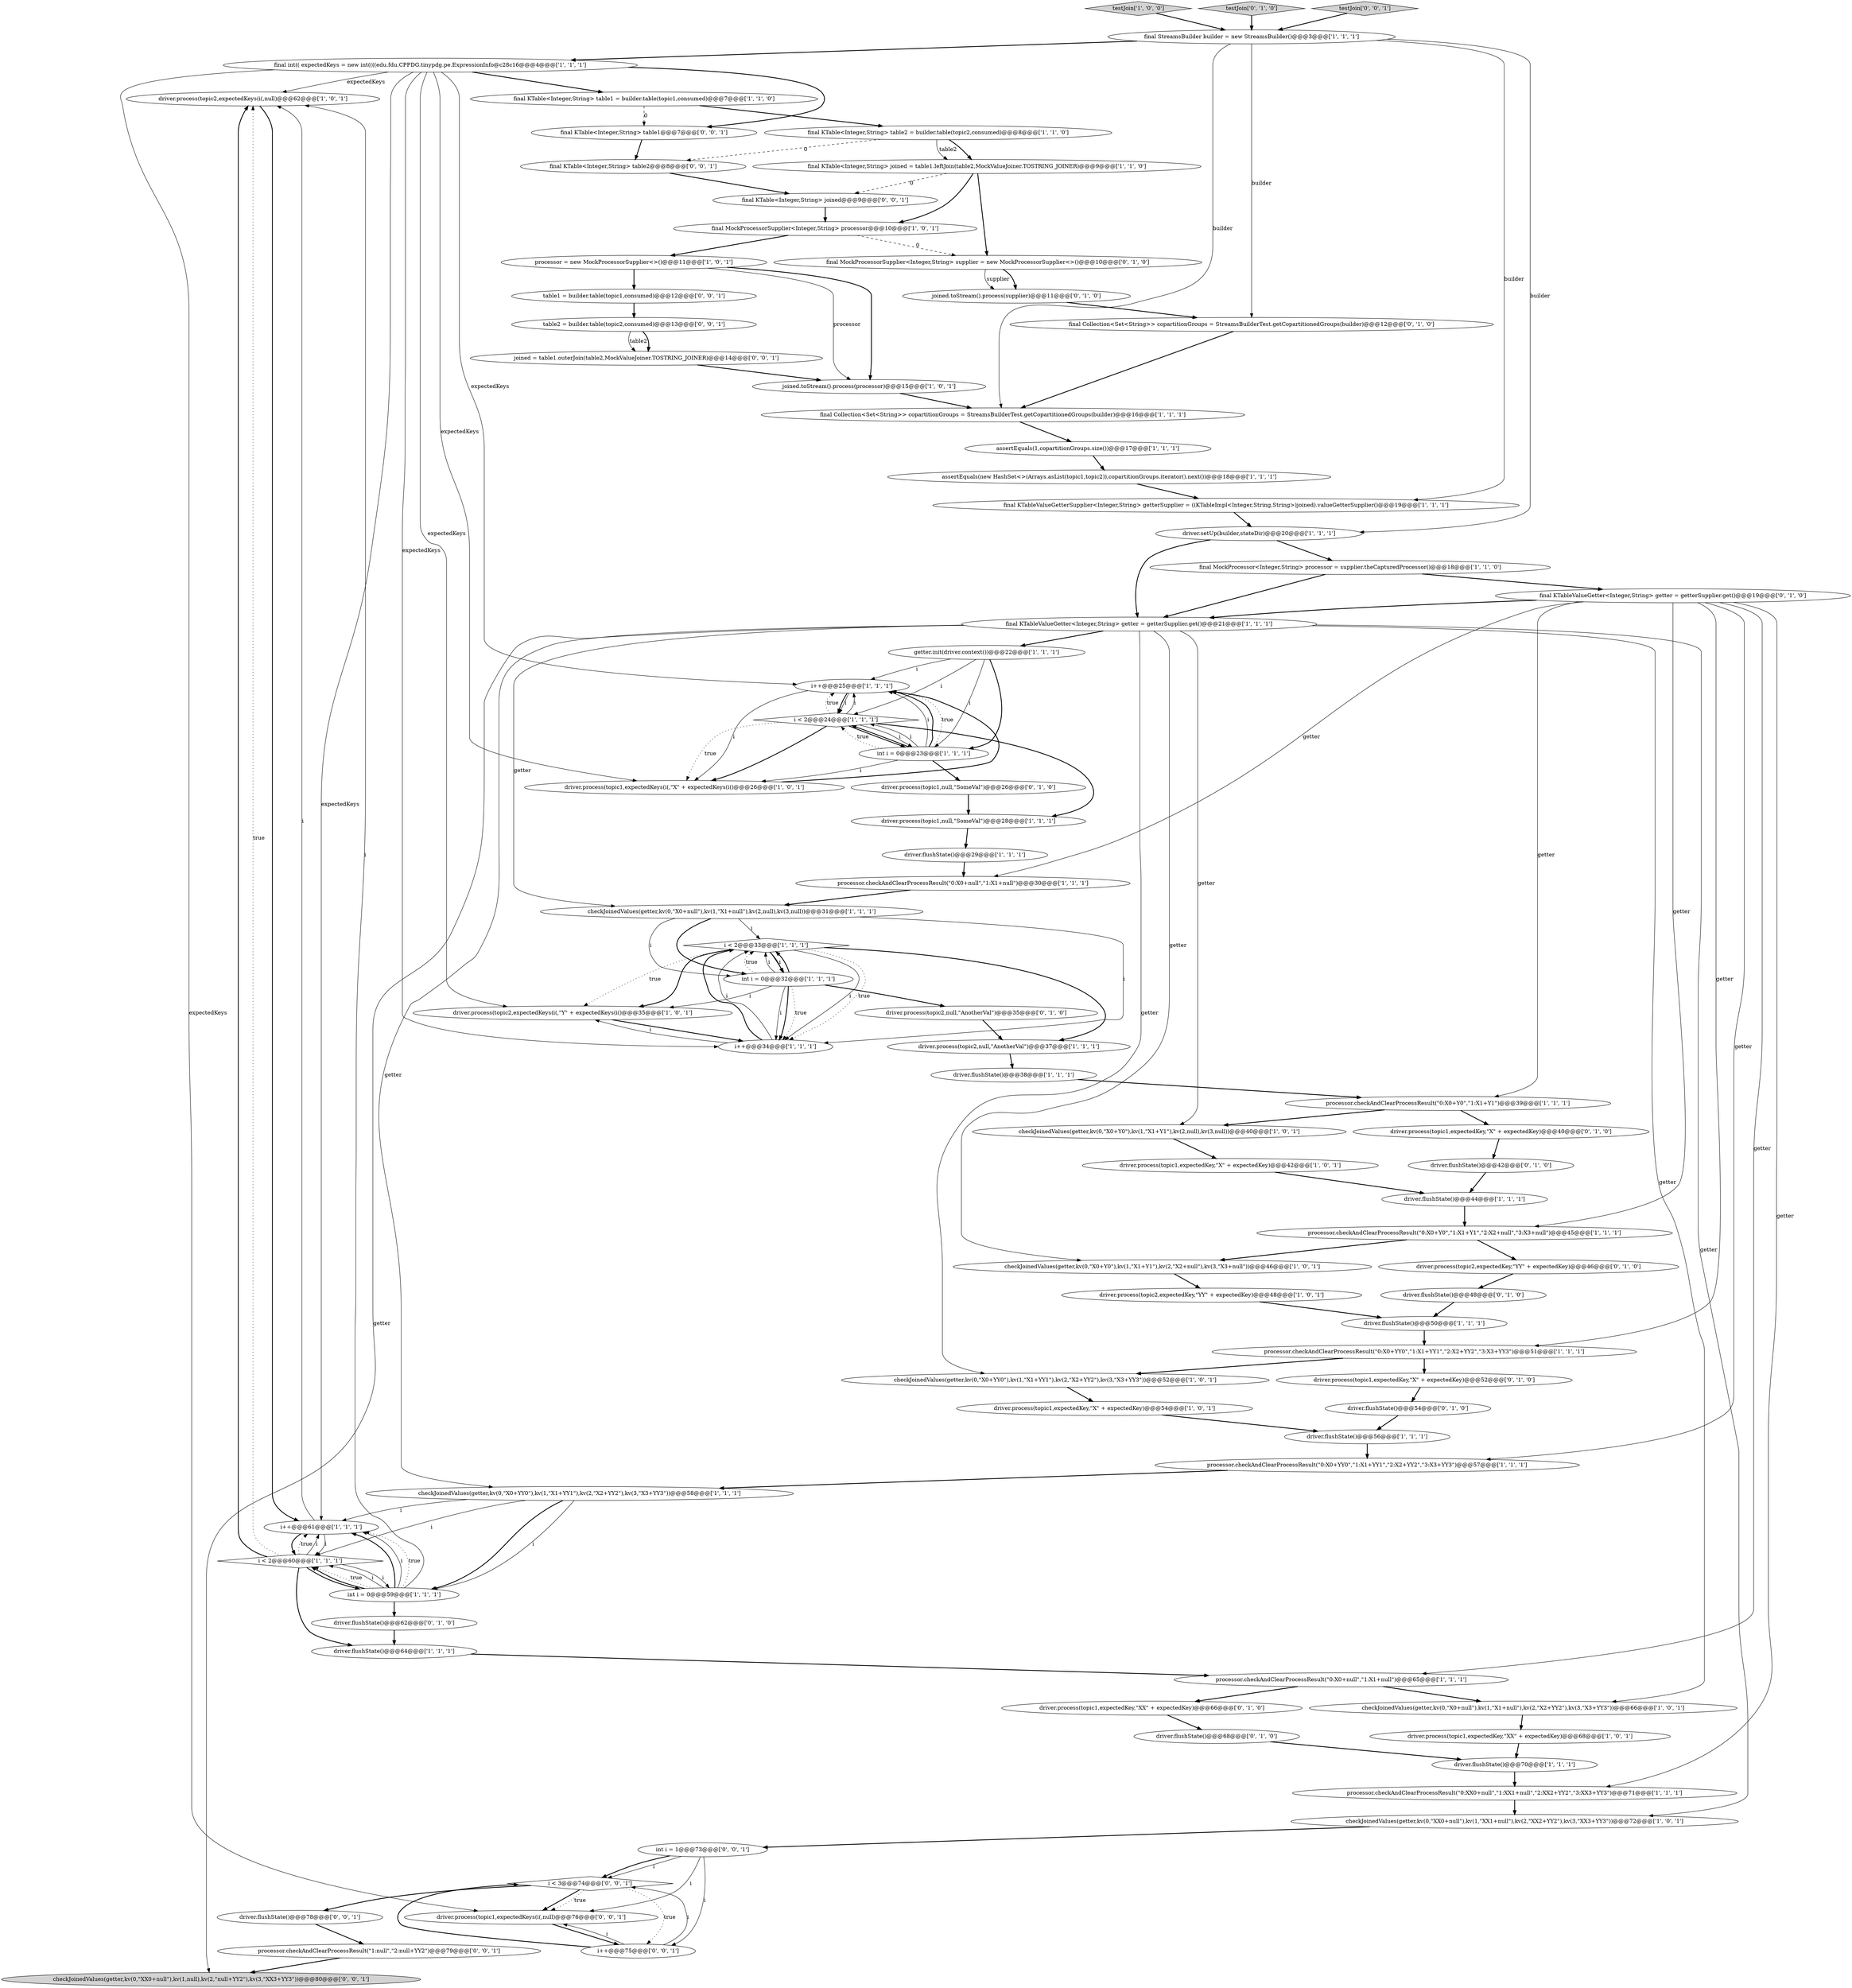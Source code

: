 digraph {
16 [style = filled, label = "driver.process(topic2,expectedKeys(i(,null)@@@62@@@['1', '0', '1']", fillcolor = white, shape = ellipse image = "AAA0AAABBB1BBB"];
23 [style = filled, label = "driver.flushState()@@@38@@@['1', '1', '1']", fillcolor = white, shape = ellipse image = "AAA0AAABBB1BBB"];
5 [style = filled, label = "checkJoinedValues(getter,kv(0,\"X0+YY0\"),kv(1,\"X1+YY1\"),kv(2,\"X2+YY2\"),kv(3,\"X3+YY3\"))@@@52@@@['1', '0', '1']", fillcolor = white, shape = ellipse image = "AAA0AAABBB1BBB"];
12 [style = filled, label = "i < 2@@@33@@@['1', '1', '1']", fillcolor = white, shape = diamond image = "AAA0AAABBB1BBB"];
35 [style = filled, label = "checkJoinedValues(getter,kv(0,\"X0+YY0\"),kv(1,\"X1+YY1\"),kv(2,\"X2+YY2\"),kv(3,\"X3+YY3\"))@@@58@@@['1', '1', '1']", fillcolor = white, shape = ellipse image = "AAA0AAABBB1BBB"];
6 [style = filled, label = "driver.setUp(builder,stateDir)@@@20@@@['1', '1', '1']", fillcolor = white, shape = ellipse image = "AAA0AAABBB1BBB"];
55 [style = filled, label = "int i = 0@@@32@@@['1', '1', '1']", fillcolor = white, shape = ellipse image = "AAA0AAABBB1BBB"];
42 [style = filled, label = "testJoin['1', '0', '0']", fillcolor = lightgray, shape = diamond image = "AAA0AAABBB1BBB"];
63 [style = filled, label = "driver.process(topic1,null,\"SomeVal\")@@@26@@@['0', '1', '0']", fillcolor = white, shape = ellipse image = "AAA0AAABBB2BBB"];
49 [style = filled, label = "processor.checkAndClearProcessResult(\"0:X0+YY0\",\"1:X1+YY1\",\"2:X2+YY2\",\"3:X3+YY3\")@@@51@@@['1', '1', '1']", fillcolor = white, shape = ellipse image = "AAA0AAABBB1BBB"];
48 [style = filled, label = "driver.flushState()@@@29@@@['1', '1', '1']", fillcolor = white, shape = ellipse image = "AAA0AAABBB1BBB"];
71 [style = filled, label = "driver.flushState()@@@62@@@['0', '1', '0']", fillcolor = white, shape = ellipse image = "AAA0AAABBB2BBB"];
43 [style = filled, label = "driver.process(topic1,null,\"SomeVal\")@@@28@@@['1', '1', '1']", fillcolor = white, shape = ellipse image = "AAA0AAABBB1BBB"];
58 [style = filled, label = "testJoin['0', '1', '0']", fillcolor = lightgray, shape = diamond image = "AAA0AAABBB2BBB"];
19 [style = filled, label = "checkJoinedValues(getter,kv(0,\"X0+null\"),kv(1,\"X1+null\"),kv(2,null),kv(3,null))@@@31@@@['1', '1', '1']", fillcolor = white, shape = ellipse image = "AAA0AAABBB1BBB"];
20 [style = filled, label = "driver.process(topic2,expectedKeys(i(,\"Y\" + expectedKeys(i()@@@35@@@['1', '0', '1']", fillcolor = white, shape = ellipse image = "AAA0AAABBB1BBB"];
76 [style = filled, label = "final KTable<Integer,String> joined@@@9@@@['0', '0', '1']", fillcolor = white, shape = ellipse image = "AAA0AAABBB3BBB"];
53 [style = filled, label = "i++@@@25@@@['1', '1', '1']", fillcolor = white, shape = ellipse image = "AAA0AAABBB1BBB"];
17 [style = filled, label = "driver.flushState()@@@56@@@['1', '1', '1']", fillcolor = white, shape = ellipse image = "AAA0AAABBB1BBB"];
36 [style = filled, label = "i++@@@61@@@['1', '1', '1']", fillcolor = white, shape = ellipse image = "AAA0AAABBB1BBB"];
1 [style = filled, label = "final Collection<Set<String>> copartitionGroups = StreamsBuilderTest.getCopartitionedGroups(builder)@@@16@@@['1', '1', '1']", fillcolor = white, shape = ellipse image = "AAA0AAABBB1BBB"];
37 [style = filled, label = "final MockProcessorSupplier<Integer,String> processor@@@10@@@['1', '0', '1']", fillcolor = white, shape = ellipse image = "AAA0AAABBB1BBB"];
59 [style = filled, label = "driver.flushState()@@@68@@@['0', '1', '0']", fillcolor = white, shape = ellipse image = "AAA0AAABBB2BBB"];
78 [style = filled, label = "testJoin['0', '0', '1']", fillcolor = lightgray, shape = diamond image = "AAA0AAABBB3BBB"];
61 [style = filled, label = "joined.toStream().process(supplier)@@@11@@@['0', '1', '0']", fillcolor = white, shape = ellipse image = "AAA0AAABBB2BBB"];
68 [style = filled, label = "final KTableValueGetter<Integer,String> getter = getterSupplier.get()@@@19@@@['0', '1', '0']", fillcolor = white, shape = ellipse image = "AAA1AAABBB2BBB"];
45 [style = filled, label = "driver.flushState()@@@50@@@['1', '1', '1']", fillcolor = white, shape = ellipse image = "AAA0AAABBB1BBB"];
11 [style = filled, label = "i++@@@34@@@['1', '1', '1']", fillcolor = white, shape = ellipse image = "AAA0AAABBB1BBB"];
14 [style = filled, label = "checkJoinedValues(getter,kv(0,\"X0+null\"),kv(1,\"X1+null\"),kv(2,\"X2+YY2\"),kv(3,\"X3+YY3\"))@@@66@@@['1', '0', '1']", fillcolor = white, shape = ellipse image = "AAA0AAABBB1BBB"];
34 [style = filled, label = "final StreamsBuilder builder = new StreamsBuilder()@@@3@@@['1', '1', '1']", fillcolor = white, shape = ellipse image = "AAA0AAABBB1BBB"];
74 [style = filled, label = "checkJoinedValues(getter,kv(0,\"XX0+null\"),kv(1,null),kv(2,\"null+YY2\"),kv(3,\"XX3+YY3\"))@@@80@@@['0', '0', '1']", fillcolor = lightgray, shape = ellipse image = "AAA0AAABBB3BBB"];
50 [style = filled, label = "final KTable<Integer,String> joined = table1.leftJoin(table2,MockValueJoiner.TOSTRING_JOINER)@@@9@@@['1', '1', '0']", fillcolor = white, shape = ellipse image = "AAA0AAABBB1BBB"];
72 [style = filled, label = "driver.flushState()@@@78@@@['0', '0', '1']", fillcolor = white, shape = ellipse image = "AAA0AAABBB3BBB"];
15 [style = filled, label = "processor.checkAndClearProcessResult(\"0:X0+Y0\",\"1:X1+Y1\")@@@39@@@['1', '1', '1']", fillcolor = white, shape = ellipse image = "AAA0AAABBB1BBB"];
26 [style = filled, label = "int i = 0@@@59@@@['1', '1', '1']", fillcolor = white, shape = ellipse image = "AAA0AAABBB1BBB"];
44 [style = filled, label = "driver.process(topic1,expectedKey,\"X\" + expectedKey)@@@42@@@['1', '0', '1']", fillcolor = white, shape = ellipse image = "AAA0AAABBB1BBB"];
29 [style = filled, label = "checkJoinedValues(getter,kv(0,\"X0+Y0\"),kv(1,\"X1+Y1\"),kv(2,null),kv(3,null))@@@40@@@['1', '0', '1']", fillcolor = white, shape = ellipse image = "AAA0AAABBB1BBB"];
54 [style = filled, label = "processor.checkAndClearProcessResult(\"0:XX0+null\",\"1:XX1+null\",\"2:XX2+YY2\",\"3:XX3+YY3\")@@@71@@@['1', '1', '1']", fillcolor = white, shape = ellipse image = "AAA0AAABBB1BBB"];
39 [style = filled, label = "getter.init(driver.context())@@@22@@@['1', '1', '1']", fillcolor = white, shape = ellipse image = "AAA0AAABBB1BBB"];
79 [style = filled, label = "i < 3@@@74@@@['0', '0', '1']", fillcolor = white, shape = diamond image = "AAA0AAABBB3BBB"];
22 [style = filled, label = "checkJoinedValues(getter,kv(0,\"X0+Y0\"),kv(1,\"X1+Y1\"),kv(2,\"X2+null\"),kv(3,\"X3+null\"))@@@46@@@['1', '0', '1']", fillcolor = white, shape = ellipse image = "AAA0AAABBB1BBB"];
66 [style = filled, label = "driver.flushState()@@@54@@@['0', '1', '0']", fillcolor = white, shape = ellipse image = "AAA0AAABBB2BBB"];
57 [style = filled, label = "driver.flushState()@@@42@@@['0', '1', '0']", fillcolor = white, shape = ellipse image = "AAA0AAABBB2BBB"];
10 [style = filled, label = "processor.checkAndClearProcessResult(\"0:X0+null\",\"1:X1+null\")@@@30@@@['1', '1', '1']", fillcolor = white, shape = ellipse image = "AAA0AAABBB1BBB"];
67 [style = filled, label = "final MockProcessorSupplier<Integer,String> supplier = new MockProcessorSupplier<>()@@@10@@@['0', '1', '0']", fillcolor = white, shape = ellipse image = "AAA1AAABBB2BBB"];
41 [style = filled, label = "final KTableValueGetter<Integer,String> getter = getterSupplier.get()@@@21@@@['1', '1', '1']", fillcolor = white, shape = ellipse image = "AAA0AAABBB1BBB"];
56 [style = filled, label = "driver.flushState()@@@48@@@['0', '1', '0']", fillcolor = white, shape = ellipse image = "AAA0AAABBB2BBB"];
47 [style = filled, label = "driver.flushState()@@@64@@@['1', '1', '1']", fillcolor = white, shape = ellipse image = "AAA0AAABBB1BBB"];
73 [style = filled, label = "final KTable<Integer,String> table2@@@8@@@['0', '0', '1']", fillcolor = white, shape = ellipse image = "AAA0AAABBB3BBB"];
9 [style = filled, label = "final MockProcessor<Integer,String> processor = supplier.theCapturedProcessor()@@@18@@@['1', '1', '0']", fillcolor = white, shape = ellipse image = "AAA1AAABBB1BBB"];
18 [style = filled, label = "processor.checkAndClearProcessResult(\"0:X0+null\",\"1:X1+null\")@@@65@@@['1', '1', '1']", fillcolor = white, shape = ellipse image = "AAA0AAABBB1BBB"];
52 [style = filled, label = "final int(( expectedKeys = new int((((edu.fdu.CPPDG.tinypdg.pe.ExpressionInfo@c28c16@@@4@@@['1', '1', '1']", fillcolor = white, shape = ellipse image = "AAA0AAABBB1BBB"];
81 [style = filled, label = "driver.process(topic1,expectedKeys(i(,null)@@@76@@@['0', '0', '1']", fillcolor = white, shape = ellipse image = "AAA0AAABBB3BBB"];
3 [style = filled, label = "i < 2@@@24@@@['1', '1', '1']", fillcolor = white, shape = diamond image = "AAA0AAABBB1BBB"];
70 [style = filled, label = "final Collection<Set<String>> copartitionGroups = StreamsBuilderTest.getCopartitionedGroups(builder)@@@12@@@['0', '1', '0']", fillcolor = white, shape = ellipse image = "AAA0AAABBB2BBB"];
51 [style = filled, label = "processor = new MockProcessorSupplier<>()@@@11@@@['1', '0', '1']", fillcolor = white, shape = ellipse image = "AAA0AAABBB1BBB"];
27 [style = filled, label = "checkJoinedValues(getter,kv(0,\"XX0+null\"),kv(1,\"XX1+null\"),kv(2,\"XX2+YY2\"),kv(3,\"XX3+YY3\"))@@@72@@@['1', '0', '1']", fillcolor = white, shape = ellipse image = "AAA0AAABBB1BBB"];
24 [style = filled, label = "driver.process(topic2,null,\"AnotherVal\")@@@37@@@['1', '1', '1']", fillcolor = white, shape = ellipse image = "AAA0AAABBB1BBB"];
75 [style = filled, label = "int i = 1@@@73@@@['0', '0', '1']", fillcolor = white, shape = ellipse image = "AAA0AAABBB3BBB"];
30 [style = filled, label = "final KTableValueGetterSupplier<Integer,String> getterSupplier = ((KTableImpl<Integer,String,String>)joined).valueGetterSupplier()@@@19@@@['1', '1', '1']", fillcolor = white, shape = ellipse image = "AAA0AAABBB1BBB"];
25 [style = filled, label = "driver.process(topic2,expectedKey,\"YY\" + expectedKey)@@@48@@@['1', '0', '1']", fillcolor = white, shape = ellipse image = "AAA0AAABBB1BBB"];
28 [style = filled, label = "assertEquals(new HashSet<>(Arrays.asList(topic1,topic2)),copartitionGroups.iterator().next())@@@18@@@['1', '1', '1']", fillcolor = white, shape = ellipse image = "AAA0AAABBB1BBB"];
31 [style = filled, label = "int i = 0@@@23@@@['1', '1', '1']", fillcolor = white, shape = ellipse image = "AAA0AAABBB1BBB"];
64 [style = filled, label = "driver.process(topic2,null,\"AnotherVal\")@@@35@@@['0', '1', '0']", fillcolor = white, shape = ellipse image = "AAA0AAABBB2BBB"];
77 [style = filled, label = "final KTable<Integer,String> table1@@@7@@@['0', '0', '1']", fillcolor = white, shape = ellipse image = "AAA0AAABBB3BBB"];
32 [style = filled, label = "driver.process(topic1,expectedKey,\"X\" + expectedKey)@@@54@@@['1', '0', '1']", fillcolor = white, shape = ellipse image = "AAA0AAABBB1BBB"];
60 [style = filled, label = "driver.process(topic1,expectedKey,\"X\" + expectedKey)@@@40@@@['0', '1', '0']", fillcolor = white, shape = ellipse image = "AAA0AAABBB2BBB"];
80 [style = filled, label = "joined = table1.outerJoin(table2,MockValueJoiner.TOSTRING_JOINER)@@@14@@@['0', '0', '1']", fillcolor = white, shape = ellipse image = "AAA0AAABBB3BBB"];
33 [style = filled, label = "driver.process(topic1,expectedKey,\"XX\" + expectedKey)@@@68@@@['1', '0', '1']", fillcolor = white, shape = ellipse image = "AAA0AAABBB1BBB"];
62 [style = filled, label = "driver.process(topic1,expectedKey,\"X\" + expectedKey)@@@52@@@['0', '1', '0']", fillcolor = white, shape = ellipse image = "AAA0AAABBB2BBB"];
69 [style = filled, label = "driver.process(topic2,expectedKey,\"YY\" + expectedKey)@@@46@@@['0', '1', '0']", fillcolor = white, shape = ellipse image = "AAA0AAABBB2BBB"];
7 [style = filled, label = "processor.checkAndClearProcessResult(\"0:X0+Y0\",\"1:X1+Y1\",\"2:X2+null\",\"3:X3+null\")@@@45@@@['1', '1', '1']", fillcolor = white, shape = ellipse image = "AAA0AAABBB1BBB"];
83 [style = filled, label = "table2 = builder.table(topic2,consumed)@@@13@@@['0', '0', '1']", fillcolor = white, shape = ellipse image = "AAA0AAABBB3BBB"];
40 [style = filled, label = "final KTable<Integer,String> table2 = builder.table(topic2,consumed)@@@8@@@['1', '1', '0']", fillcolor = white, shape = ellipse image = "AAA0AAABBB1BBB"];
82 [style = filled, label = "i++@@@75@@@['0', '0', '1']", fillcolor = white, shape = ellipse image = "AAA0AAABBB3BBB"];
46 [style = filled, label = "joined.toStream().process(processor)@@@15@@@['1', '0', '1']", fillcolor = white, shape = ellipse image = "AAA0AAABBB1BBB"];
8 [style = filled, label = "i < 2@@@60@@@['1', '1', '1']", fillcolor = white, shape = diamond image = "AAA0AAABBB1BBB"];
0 [style = filled, label = "driver.flushState()@@@44@@@['1', '1', '1']", fillcolor = white, shape = ellipse image = "AAA0AAABBB1BBB"];
38 [style = filled, label = "driver.flushState()@@@70@@@['1', '1', '1']", fillcolor = white, shape = ellipse image = "AAA0AAABBB1BBB"];
65 [style = filled, label = "driver.process(topic1,expectedKey,\"XX\" + expectedKey)@@@66@@@['0', '1', '0']", fillcolor = white, shape = ellipse image = "AAA0AAABBB2BBB"];
85 [style = filled, label = "table1 = builder.table(topic1,consumed)@@@12@@@['0', '0', '1']", fillcolor = white, shape = ellipse image = "AAA0AAABBB3BBB"];
13 [style = filled, label = "assertEquals(1,copartitionGroups.size())@@@17@@@['1', '1', '1']", fillcolor = white, shape = ellipse image = "AAA0AAABBB1BBB"];
2 [style = filled, label = "final KTable<Integer,String> table1 = builder.table(topic1,consumed)@@@7@@@['1', '1', '0']", fillcolor = white, shape = ellipse image = "AAA0AAABBB1BBB"];
4 [style = filled, label = "driver.process(topic1,expectedKeys(i(,\"X\" + expectedKeys(i()@@@26@@@['1', '0', '1']", fillcolor = white, shape = ellipse image = "AAA0AAABBB1BBB"];
21 [style = filled, label = "processor.checkAndClearProcessResult(\"0:X0+YY0\",\"1:X1+YY1\",\"2:X2+YY2\",\"3:X3+YY3\")@@@57@@@['1', '1', '1']", fillcolor = white, shape = ellipse image = "AAA0AAABBB1BBB"];
84 [style = filled, label = "processor.checkAndClearProcessResult(\"1:null\",\"2:null+YY2\")@@@79@@@['0', '0', '1']", fillcolor = white, shape = ellipse image = "AAA0AAABBB3BBB"];
56->45 [style = bold, label=""];
12->11 [style = solid, label="i"];
11->20 [style = solid, label="i"];
68->54 [style = solid, label="getter"];
37->51 [style = bold, label=""];
41->22 [style = solid, label="getter"];
11->12 [style = bold, label=""];
43->48 [style = bold, label=""];
53->3 [style = bold, label=""];
34->6 [style = solid, label="builder"];
17->21 [style = bold, label=""];
61->70 [style = bold, label=""];
55->20 [style = solid, label="i"];
67->61 [style = bold, label=""];
81->82 [style = bold, label=""];
15->60 [style = bold, label=""];
75->79 [style = solid, label="i"];
50->76 [style = dashed, label="0"];
69->56 [style = bold, label=""];
62->66 [style = bold, label=""];
7->22 [style = bold, label=""];
5->32 [style = bold, label=""];
12->24 [style = bold, label=""];
76->37 [style = bold, label=""];
36->8 [style = solid, label="i"];
55->12 [style = dotted, label="true"];
83->80 [style = solid, label="table2"];
54->27 [style = bold, label=""];
55->12 [style = bold, label=""];
36->8 [style = bold, label=""];
51->46 [style = solid, label="processor"];
52->20 [style = solid, label="expectedKeys"];
35->8 [style = solid, label="i"];
8->36 [style = dotted, label="true"];
51->46 [style = bold, label=""];
82->79 [style = solid, label="i"];
35->26 [style = bold, label=""];
31->3 [style = bold, label=""];
8->16 [style = bold, label=""];
83->80 [style = bold, label=""];
28->30 [style = bold, label=""];
39->31 [style = bold, label=""];
70->1 [style = bold, label=""];
50->67 [style = bold, label=""];
40->50 [style = bold, label=""];
68->49 [style = solid, label="getter"];
55->11 [style = solid, label="i"];
26->36 [style = bold, label=""];
50->37 [style = bold, label=""];
8->47 [style = bold, label=""];
3->43 [style = bold, label=""];
68->18 [style = solid, label="getter"];
84->74 [style = bold, label=""];
73->76 [style = bold, label=""];
0->7 [style = bold, label=""];
8->26 [style = bold, label=""];
77->73 [style = bold, label=""];
12->11 [style = dotted, label="true"];
79->72 [style = bold, label=""];
9->68 [style = bold, label=""];
41->5 [style = solid, label="getter"];
2->77 [style = dashed, label="0"];
57->0 [style = bold, label=""];
31->63 [style = bold, label=""];
71->47 [style = bold, label=""];
13->28 [style = bold, label=""];
41->39 [style = bold, label=""];
42->34 [style = bold, label=""];
79->81 [style = bold, label=""];
31->3 [style = solid, label="i"];
68->15 [style = solid, label="getter"];
41->14 [style = solid, label="getter"];
79->82 [style = dotted, label="true"];
60->57 [style = bold, label=""];
64->24 [style = bold, label=""];
30->6 [style = bold, label=""];
22->25 [style = bold, label=""];
41->35 [style = solid, label="getter"];
25->45 [style = bold, label=""];
36->16 [style = solid, label="i"];
52->4 [style = solid, label="expectedKeys"];
12->20 [style = bold, label=""];
34->52 [style = bold, label=""];
55->64 [style = bold, label=""];
26->71 [style = bold, label=""];
41->29 [style = solid, label="getter"];
19->55 [style = solid, label="i"];
46->1 [style = bold, label=""];
19->55 [style = bold, label=""];
68->21 [style = solid, label="getter"];
19->12 [style = solid, label="i"];
37->67 [style = dashed, label="0"];
3->53 [style = solid, label="i"];
34->70 [style = solid, label="builder"];
68->10 [style = solid, label="getter"];
6->41 [style = bold, label=""];
59->38 [style = bold, label=""];
34->1 [style = solid, label="builder"];
1->13 [style = bold, label=""];
20->11 [style = bold, label=""];
34->30 [style = solid, label="builder"];
15->29 [style = bold, label=""];
68->41 [style = bold, label=""];
41->27 [style = solid, label="getter"];
26->8 [style = bold, label=""];
23->15 [style = bold, label=""];
53->4 [style = solid, label="i"];
8->16 [style = dotted, label="true"];
41->74 [style = solid, label="getter"];
31->53 [style = solid, label="i"];
26->16 [style = solid, label="i"];
40->50 [style = solid, label="table2"];
35->26 [style = solid, label="i"];
7->69 [style = bold, label=""];
52->77 [style = bold, label=""];
26->36 [style = solid, label="i"];
68->7 [style = solid, label="getter"];
18->65 [style = bold, label=""];
55->12 [style = solid, label="i"];
78->34 [style = bold, label=""];
44->0 [style = bold, label=""];
82->79 [style = bold, label=""];
52->81 [style = solid, label="expectedKeys"];
55->11 [style = bold, label=""];
41->19 [style = solid, label="getter"];
31->3 [style = dotted, label="true"];
39->31 [style = solid, label="i"];
39->3 [style = solid, label="i"];
75->81 [style = solid, label="i"];
52->16 [style = solid, label="expectedKeys"];
52->36 [style = solid, label="expectedKeys"];
3->31 [style = bold, label=""];
3->4 [style = dotted, label="true"];
65->59 [style = bold, label=""];
33->38 [style = bold, label=""];
79->81 [style = dotted, label="true"];
21->35 [style = bold, label=""];
4->53 [style = bold, label=""];
66->17 [style = bold, label=""];
18->14 [style = bold, label=""];
72->84 [style = bold, label=""];
27->75 [style = bold, label=""];
26->36 [style = dotted, label="true"];
3->4 [style = bold, label=""];
9->41 [style = bold, label=""];
49->62 [style = bold, label=""];
63->43 [style = bold, label=""];
31->53 [style = bold, label=""];
12->55 [style = solid, label="i"];
8->26 [style = solid, label="i"];
48->10 [style = bold, label=""];
40->73 [style = dashed, label="0"];
47->18 [style = bold, label=""];
49->5 [style = bold, label=""];
52->53 [style = solid, label="expectedKeys"];
24->23 [style = bold, label=""];
35->36 [style = solid, label="i"];
3->53 [style = dotted, label="true"];
26->8 [style = dotted, label="true"];
52->2 [style = bold, label=""];
16->36 [style = bold, label=""];
80->46 [style = bold, label=""];
38->54 [style = bold, label=""];
12->20 [style = dotted, label="true"];
75->79 [style = bold, label=""];
45->49 [style = bold, label=""];
11->12 [style = solid, label="i"];
10->19 [style = bold, label=""];
8->36 [style = solid, label="i"];
6->9 [style = bold, label=""];
31->4 [style = solid, label="i"];
3->31 [style = solid, label="i"];
55->11 [style = dotted, label="true"];
32->17 [style = bold, label=""];
39->53 [style = solid, label="i"];
75->82 [style = solid, label="i"];
2->40 [style = bold, label=""];
53->3 [style = solid, label="i"];
14->33 [style = bold, label=""];
82->81 [style = solid, label="i"];
12->55 [style = bold, label=""];
52->11 [style = solid, label="expectedKeys"];
67->61 [style = solid, label="supplier"];
26->8 [style = solid, label="i"];
29->44 [style = bold, label=""];
19->11 [style = solid, label="i"];
31->53 [style = dotted, label="true"];
85->83 [style = bold, label=""];
51->85 [style = bold, label=""];
58->34 [style = bold, label=""];
}
